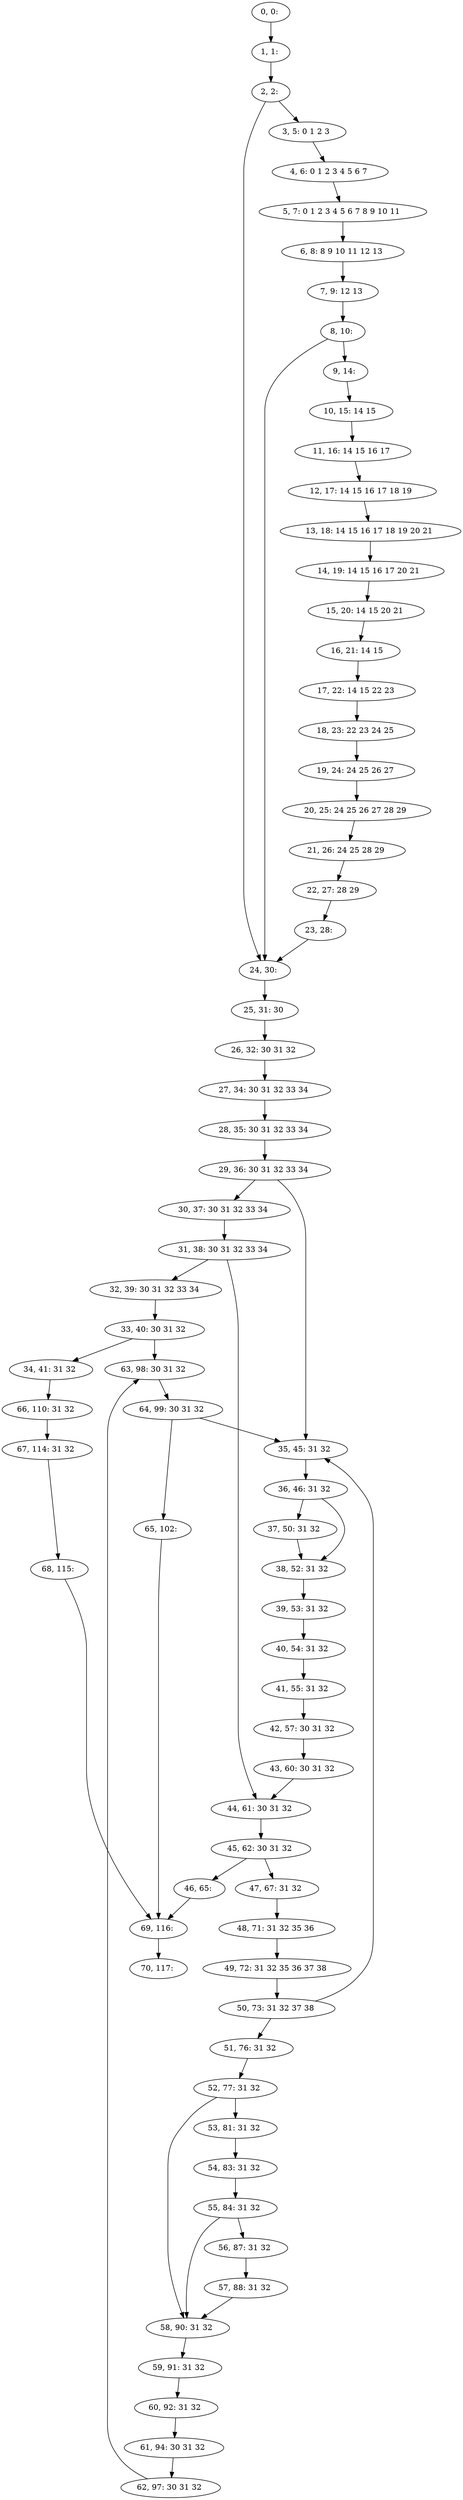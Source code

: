 digraph G {
0[label="0, 0: "];
1[label="1, 1: "];
2[label="2, 2: "];
3[label="3, 5: 0 1 2 3 "];
4[label="4, 6: 0 1 2 3 4 5 6 7 "];
5[label="5, 7: 0 1 2 3 4 5 6 7 8 9 10 11 "];
6[label="6, 8: 8 9 10 11 12 13 "];
7[label="7, 9: 12 13 "];
8[label="8, 10: "];
9[label="9, 14: "];
10[label="10, 15: 14 15 "];
11[label="11, 16: 14 15 16 17 "];
12[label="12, 17: 14 15 16 17 18 19 "];
13[label="13, 18: 14 15 16 17 18 19 20 21 "];
14[label="14, 19: 14 15 16 17 20 21 "];
15[label="15, 20: 14 15 20 21 "];
16[label="16, 21: 14 15 "];
17[label="17, 22: 14 15 22 23 "];
18[label="18, 23: 22 23 24 25 "];
19[label="19, 24: 24 25 26 27 "];
20[label="20, 25: 24 25 26 27 28 29 "];
21[label="21, 26: 24 25 28 29 "];
22[label="22, 27: 28 29 "];
23[label="23, 28: "];
24[label="24, 30: "];
25[label="25, 31: 30 "];
26[label="26, 32: 30 31 32 "];
27[label="27, 34: 30 31 32 33 34 "];
28[label="28, 35: 30 31 32 33 34 "];
29[label="29, 36: 30 31 32 33 34 "];
30[label="30, 37: 30 31 32 33 34 "];
31[label="31, 38: 30 31 32 33 34 "];
32[label="32, 39: 30 31 32 33 34 "];
33[label="33, 40: 30 31 32 "];
34[label="34, 41: 31 32 "];
35[label="35, 45: 31 32 "];
36[label="36, 46: 31 32 "];
37[label="37, 50: 31 32 "];
38[label="38, 52: 31 32 "];
39[label="39, 53: 31 32 "];
40[label="40, 54: 31 32 "];
41[label="41, 55: 31 32 "];
42[label="42, 57: 30 31 32 "];
43[label="43, 60: 30 31 32 "];
44[label="44, 61: 30 31 32 "];
45[label="45, 62: 30 31 32 "];
46[label="46, 65: "];
47[label="47, 67: 31 32 "];
48[label="48, 71: 31 32 35 36 "];
49[label="49, 72: 31 32 35 36 37 38 "];
50[label="50, 73: 31 32 37 38 "];
51[label="51, 76: 31 32 "];
52[label="52, 77: 31 32 "];
53[label="53, 81: 31 32 "];
54[label="54, 83: 31 32 "];
55[label="55, 84: 31 32 "];
56[label="56, 87: 31 32 "];
57[label="57, 88: 31 32 "];
58[label="58, 90: 31 32 "];
59[label="59, 91: 31 32 "];
60[label="60, 92: 31 32 "];
61[label="61, 94: 30 31 32 "];
62[label="62, 97: 30 31 32 "];
63[label="63, 98: 30 31 32 "];
64[label="64, 99: 30 31 32 "];
65[label="65, 102: "];
66[label="66, 110: 31 32 "];
67[label="67, 114: 31 32 "];
68[label="68, 115: "];
69[label="69, 116: "];
70[label="70, 117: "];
0->1 ;
1->2 ;
2->3 ;
2->24 ;
3->4 ;
4->5 ;
5->6 ;
6->7 ;
7->8 ;
8->9 ;
8->24 ;
9->10 ;
10->11 ;
11->12 ;
12->13 ;
13->14 ;
14->15 ;
15->16 ;
16->17 ;
17->18 ;
18->19 ;
19->20 ;
20->21 ;
21->22 ;
22->23 ;
23->24 ;
24->25 ;
25->26 ;
26->27 ;
27->28 ;
28->29 ;
29->30 ;
29->35 ;
30->31 ;
31->32 ;
31->44 ;
32->33 ;
33->34 ;
33->63 ;
34->66 ;
35->36 ;
36->37 ;
36->38 ;
37->38 ;
38->39 ;
39->40 ;
40->41 ;
41->42 ;
42->43 ;
43->44 ;
44->45 ;
45->46 ;
45->47 ;
46->69 ;
47->48 ;
48->49 ;
49->50 ;
50->51 ;
50->35 ;
51->52 ;
52->53 ;
52->58 ;
53->54 ;
54->55 ;
55->56 ;
55->58 ;
56->57 ;
57->58 ;
58->59 ;
59->60 ;
60->61 ;
61->62 ;
62->63 ;
63->64 ;
64->65 ;
64->35 ;
65->69 ;
66->67 ;
67->68 ;
68->69 ;
69->70 ;
}
